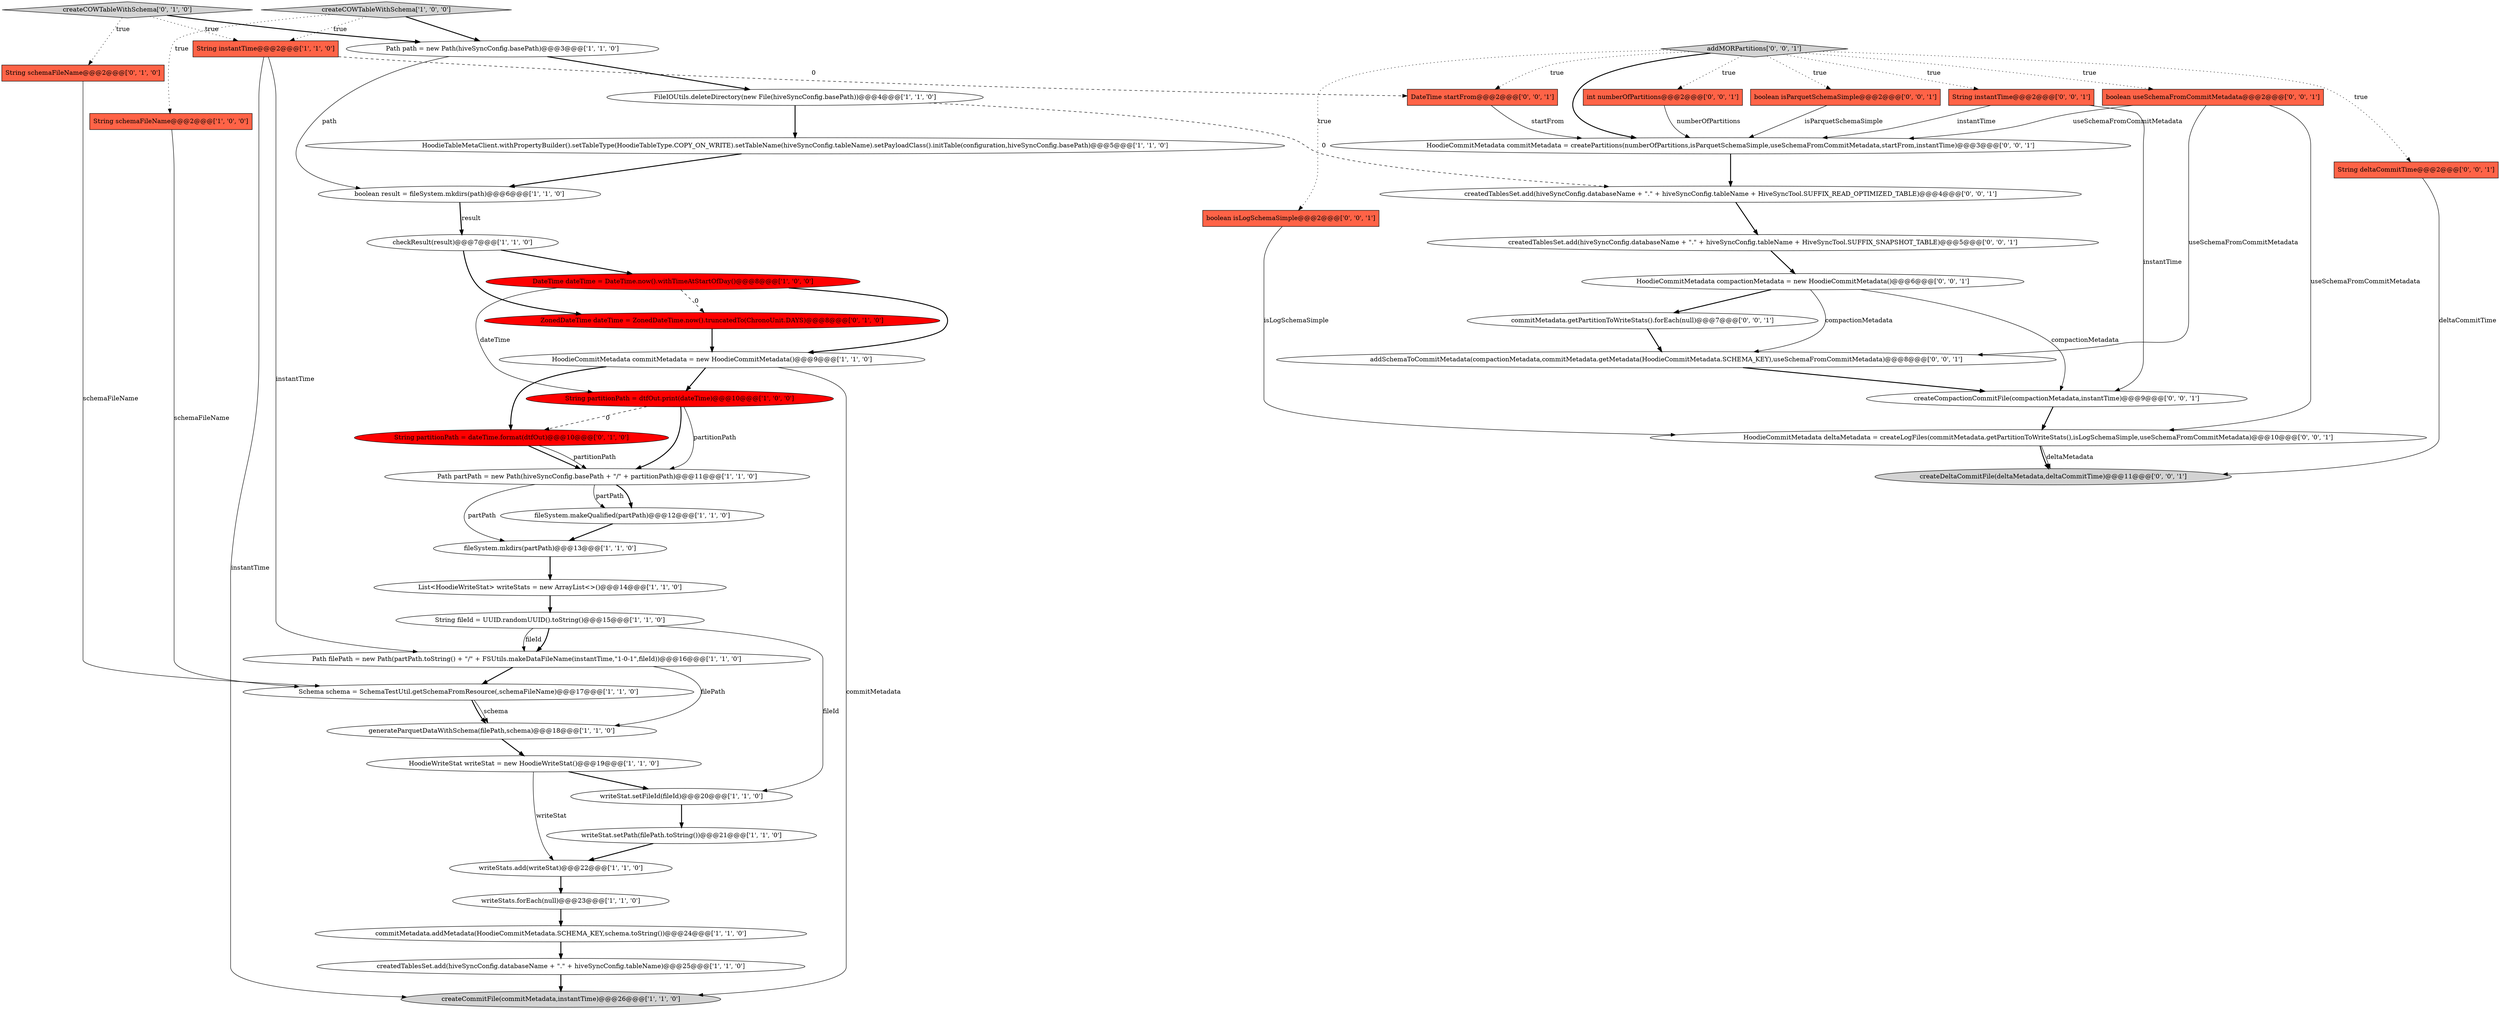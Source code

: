 digraph {
10 [style = filled, label = "String partitionPath = dtfOut.print(dateTime)@@@10@@@['1', '0', '0']", fillcolor = red, shape = ellipse image = "AAA1AAABBB1BBB"];
21 [style = filled, label = "writeStat.setFileId(fileId)@@@20@@@['1', '1', '0']", fillcolor = white, shape = ellipse image = "AAA0AAABBB1BBB"];
6 [style = filled, label = "String schemaFileName@@@2@@@['1', '0', '0']", fillcolor = tomato, shape = box image = "AAA0AAABBB1BBB"];
12 [style = filled, label = "DateTime dateTime = DateTime.now().withTimeAtStartOfDay()@@@8@@@['1', '0', '0']", fillcolor = red, shape = ellipse image = "AAA1AAABBB1BBB"];
37 [style = filled, label = "String instantTime@@@2@@@['0', '0', '1']", fillcolor = tomato, shape = box image = "AAA0AAABBB3BBB"];
28 [style = filled, label = "ZonedDateTime dateTime = ZonedDateTime.now().truncatedTo(ChronoUnit.DAYS)@@@8@@@['0', '1', '0']", fillcolor = red, shape = ellipse image = "AAA1AAABBB2BBB"];
7 [style = filled, label = "createCommitFile(commitMetadata,instantTime)@@@26@@@['1', '1', '0']", fillcolor = lightgray, shape = ellipse image = "AAA0AAABBB1BBB"];
32 [style = filled, label = "String deltaCommitTime@@@2@@@['0', '0', '1']", fillcolor = tomato, shape = box image = "AAA0AAABBB3BBB"];
46 [style = filled, label = "createdTablesSet.add(hiveSyncConfig.databaseName + \".\" + hiveSyncConfig.tableName + HiveSyncTool.SUFFIX_READ_OPTIMIZED_TABLE)@@@4@@@['0', '0', '1']", fillcolor = white, shape = ellipse image = "AAA0AAABBB3BBB"];
2 [style = filled, label = "createdTablesSet.add(hiveSyncConfig.databaseName + \".\" + hiveSyncConfig.tableName)@@@25@@@['1', '1', '0']", fillcolor = white, shape = ellipse image = "AAA0AAABBB1BBB"];
13 [style = filled, label = "List<HoodieWriteStat> writeStats = new ArrayList<>()@@@14@@@['1', '1', '0']", fillcolor = white, shape = ellipse image = "AAA0AAABBB1BBB"];
14 [style = filled, label = "String fileId = UUID.randomUUID().toString()@@@15@@@['1', '1', '0']", fillcolor = white, shape = ellipse image = "AAA0AAABBB1BBB"];
18 [style = filled, label = "boolean result = fileSystem.mkdirs(path)@@@6@@@['1', '1', '0']", fillcolor = white, shape = ellipse image = "AAA0AAABBB1BBB"];
40 [style = filled, label = "commitMetadata.getPartitionToWriteStats().forEach(null)@@@7@@@['0', '0', '1']", fillcolor = white, shape = ellipse image = "AAA0AAABBB3BBB"];
19 [style = filled, label = "Path path = new Path(hiveSyncConfig.basePath)@@@3@@@['1', '1', '0']", fillcolor = white, shape = ellipse image = "AAA0AAABBB1BBB"];
36 [style = filled, label = "addMORPartitions['0', '0', '1']", fillcolor = lightgray, shape = diamond image = "AAA0AAABBB3BBB"];
33 [style = filled, label = "HoodieCommitMetadata commitMetadata = createPartitions(numberOfPartitions,isParquetSchemaSimple,useSchemaFromCommitMetadata,startFrom,instantTime)@@@3@@@['0', '0', '1']", fillcolor = white, shape = ellipse image = "AAA0AAABBB3BBB"];
17 [style = filled, label = "FileIOUtils.deleteDirectory(new File(hiveSyncConfig.basePath))@@@4@@@['1', '1', '0']", fillcolor = white, shape = ellipse image = "AAA0AAABBB1BBB"];
3 [style = filled, label = "checkResult(result)@@@7@@@['1', '1', '0']", fillcolor = white, shape = ellipse image = "AAA0AAABBB1BBB"];
34 [style = filled, label = "int numberOfPartitions@@@2@@@['0', '0', '1']", fillcolor = tomato, shape = box image = "AAA0AAABBB3BBB"];
16 [style = filled, label = "HoodieWriteStat writeStat = new HoodieWriteStat()@@@19@@@['1', '1', '0']", fillcolor = white, shape = ellipse image = "AAA0AAABBB1BBB"];
22 [style = filled, label = "String instantTime@@@2@@@['1', '1', '0']", fillcolor = tomato, shape = box image = "AAA0AAABBB1BBB"];
35 [style = filled, label = "createdTablesSet.add(hiveSyncConfig.databaseName + \".\" + hiveSyncConfig.tableName + HiveSyncTool.SUFFIX_SNAPSHOT_TABLE)@@@5@@@['0', '0', '1']", fillcolor = white, shape = ellipse image = "AAA0AAABBB3BBB"];
41 [style = filled, label = "HoodieCommitMetadata deltaMetadata = createLogFiles(commitMetadata.getPartitionToWriteStats(),isLogSchemaSimple,useSchemaFromCommitMetadata)@@@10@@@['0', '0', '1']", fillcolor = white, shape = ellipse image = "AAA0AAABBB3BBB"];
45 [style = filled, label = "DateTime startFrom@@@2@@@['0', '0', '1']", fillcolor = tomato, shape = box image = "AAA0AAABBB3BBB"];
9 [style = filled, label = "writeStats.add(writeStat)@@@22@@@['1', '1', '0']", fillcolor = white, shape = ellipse image = "AAA0AAABBB1BBB"];
47 [style = filled, label = "addSchemaToCommitMetadata(compactionMetadata,commitMetadata.getMetadata(HoodieCommitMetadata.SCHEMA_KEY),useSchemaFromCommitMetadata)@@@8@@@['0', '0', '1']", fillcolor = white, shape = ellipse image = "AAA0AAABBB3BBB"];
26 [style = filled, label = "Path filePath = new Path(partPath.toString() + \"/\" + FSUtils.makeDataFileName(instantTime,\"1-0-1\",fileId))@@@16@@@['1', '1', '0']", fillcolor = white, shape = ellipse image = "AAA0AAABBB1BBB"];
30 [style = filled, label = "String partitionPath = dateTime.format(dtfOut)@@@10@@@['0', '1', '0']", fillcolor = red, shape = ellipse image = "AAA1AAABBB2BBB"];
29 [style = filled, label = "createCOWTableWithSchema['0', '1', '0']", fillcolor = lightgray, shape = diamond image = "AAA0AAABBB2BBB"];
43 [style = filled, label = "boolean useSchemaFromCommitMetadata@@@2@@@['0', '0', '1']", fillcolor = tomato, shape = box image = "AAA0AAABBB3BBB"];
23 [style = filled, label = "Schema schema = SchemaTestUtil.getSchemaFromResource(,schemaFileName)@@@17@@@['1', '1', '0']", fillcolor = white, shape = ellipse image = "AAA0AAABBB1BBB"];
25 [style = filled, label = "createCOWTableWithSchema['1', '0', '0']", fillcolor = lightgray, shape = diamond image = "AAA0AAABBB1BBB"];
31 [style = filled, label = "createCompactionCommitFile(compactionMetadata,instantTime)@@@9@@@['0', '0', '1']", fillcolor = white, shape = ellipse image = "AAA0AAABBB3BBB"];
44 [style = filled, label = "HoodieCommitMetadata compactionMetadata = new HoodieCommitMetadata()@@@6@@@['0', '0', '1']", fillcolor = white, shape = ellipse image = "AAA0AAABBB3BBB"];
11 [style = filled, label = "writeStat.setPath(filePath.toString())@@@21@@@['1', '1', '0']", fillcolor = white, shape = ellipse image = "AAA0AAABBB1BBB"];
42 [style = filled, label = "boolean isParquetSchemaSimple@@@2@@@['0', '0', '1']", fillcolor = tomato, shape = box image = "AAA0AAABBB3BBB"];
0 [style = filled, label = "commitMetadata.addMetadata(HoodieCommitMetadata.SCHEMA_KEY,schema.toString())@@@24@@@['1', '1', '0']", fillcolor = white, shape = ellipse image = "AAA0AAABBB1BBB"];
20 [style = filled, label = "writeStats.forEach(null)@@@23@@@['1', '1', '0']", fillcolor = white, shape = ellipse image = "AAA0AAABBB1BBB"];
1 [style = filled, label = "Path partPath = new Path(hiveSyncConfig.basePath + \"/\" + partitionPath)@@@11@@@['1', '1', '0']", fillcolor = white, shape = ellipse image = "AAA0AAABBB1BBB"];
5 [style = filled, label = "fileSystem.makeQualified(partPath)@@@12@@@['1', '1', '0']", fillcolor = white, shape = ellipse image = "AAA0AAABBB1BBB"];
4 [style = filled, label = "HoodieTableMetaClient.withPropertyBuilder().setTableType(HoodieTableType.COPY_ON_WRITE).setTableName(hiveSyncConfig.tableName).setPayloadClass().initTable(configuration,hiveSyncConfig.basePath)@@@5@@@['1', '1', '0']", fillcolor = white, shape = ellipse image = "AAA0AAABBB1BBB"];
8 [style = filled, label = "HoodieCommitMetadata commitMetadata = new HoodieCommitMetadata()@@@9@@@['1', '1', '0']", fillcolor = white, shape = ellipse image = "AAA0AAABBB1BBB"];
39 [style = filled, label = "boolean isLogSchemaSimple@@@2@@@['0', '0', '1']", fillcolor = tomato, shape = box image = "AAA0AAABBB3BBB"];
15 [style = filled, label = "generateParquetDataWithSchema(filePath,schema)@@@18@@@['1', '1', '0']", fillcolor = white, shape = ellipse image = "AAA0AAABBB1BBB"];
24 [style = filled, label = "fileSystem.mkdirs(partPath)@@@13@@@['1', '1', '0']", fillcolor = white, shape = ellipse image = "AAA0AAABBB1BBB"];
38 [style = filled, label = "createDeltaCommitFile(deltaMetadata,deltaCommitTime)@@@11@@@['0', '0', '1']", fillcolor = lightgray, shape = ellipse image = "AAA0AAABBB3BBB"];
27 [style = filled, label = "String schemaFileName@@@2@@@['0', '1', '0']", fillcolor = tomato, shape = box image = "AAA0AAABBB2BBB"];
1->5 [style = bold, label=""];
17->46 [style = dashed, label="0"];
8->30 [style = bold, label=""];
8->10 [style = bold, label=""];
16->9 [style = solid, label="writeStat"];
44->31 [style = solid, label="compactionMetadata"];
18->3 [style = bold, label=""];
19->18 [style = solid, label="path"];
30->1 [style = bold, label=""];
10->1 [style = solid, label="partitionPath"];
35->44 [style = bold, label=""];
14->21 [style = solid, label="fileId"];
1->24 [style = solid, label="partPath"];
29->27 [style = dotted, label="true"];
47->31 [style = bold, label=""];
27->23 [style = solid, label="schemaFileName"];
26->15 [style = solid, label="filePath"];
22->45 [style = dashed, label="0"];
20->0 [style = bold, label=""];
41->38 [style = solid, label="deltaMetadata"];
0->2 [style = bold, label=""];
23->15 [style = bold, label=""];
44->40 [style = bold, label=""];
6->23 [style = solid, label="schemaFileName"];
9->20 [style = bold, label=""];
4->18 [style = bold, label=""];
36->32 [style = dotted, label="true"];
19->17 [style = bold, label=""];
36->42 [style = dotted, label="true"];
37->31 [style = solid, label="instantTime"];
43->33 [style = solid, label="useSchemaFromCommitMetadata"];
3->12 [style = bold, label=""];
15->16 [style = bold, label=""];
11->9 [style = bold, label=""];
36->33 [style = bold, label=""];
36->37 [style = dotted, label="true"];
42->33 [style = solid, label="isParquetSchemaSimple"];
43->41 [style = solid, label="useSchemaFromCommitMetadata"];
30->1 [style = solid, label="partitionPath"];
14->26 [style = bold, label=""];
29->22 [style = dotted, label="true"];
12->10 [style = solid, label="dateTime"];
43->47 [style = solid, label="useSchemaFromCommitMetadata"];
3->28 [style = bold, label=""];
22->26 [style = solid, label="instantTime"];
18->3 [style = solid, label="result"];
36->45 [style = dotted, label="true"];
36->43 [style = dotted, label="true"];
29->19 [style = bold, label=""];
36->39 [style = dotted, label="true"];
10->30 [style = dashed, label="0"];
21->11 [style = bold, label=""];
39->41 [style = solid, label="isLogSchemaSimple"];
12->8 [style = bold, label=""];
16->21 [style = bold, label=""];
5->24 [style = bold, label=""];
33->46 [style = bold, label=""];
26->23 [style = bold, label=""];
28->8 [style = bold, label=""];
40->47 [style = bold, label=""];
46->35 [style = bold, label=""];
25->19 [style = bold, label=""];
12->28 [style = dashed, label="0"];
31->41 [style = bold, label=""];
25->22 [style = dotted, label="true"];
25->6 [style = dotted, label="true"];
45->33 [style = solid, label="startFrom"];
37->33 [style = solid, label="instantTime"];
41->38 [style = bold, label=""];
2->7 [style = bold, label=""];
44->47 [style = solid, label="compactionMetadata"];
34->33 [style = solid, label="numberOfPartitions"];
1->5 [style = solid, label="partPath"];
22->7 [style = solid, label="instantTime"];
10->1 [style = bold, label=""];
32->38 [style = solid, label="deltaCommitTime"];
36->34 [style = dotted, label="true"];
13->14 [style = bold, label=""];
17->4 [style = bold, label=""];
23->15 [style = solid, label="schema"];
14->26 [style = solid, label="fileId"];
8->7 [style = solid, label="commitMetadata"];
24->13 [style = bold, label=""];
}
